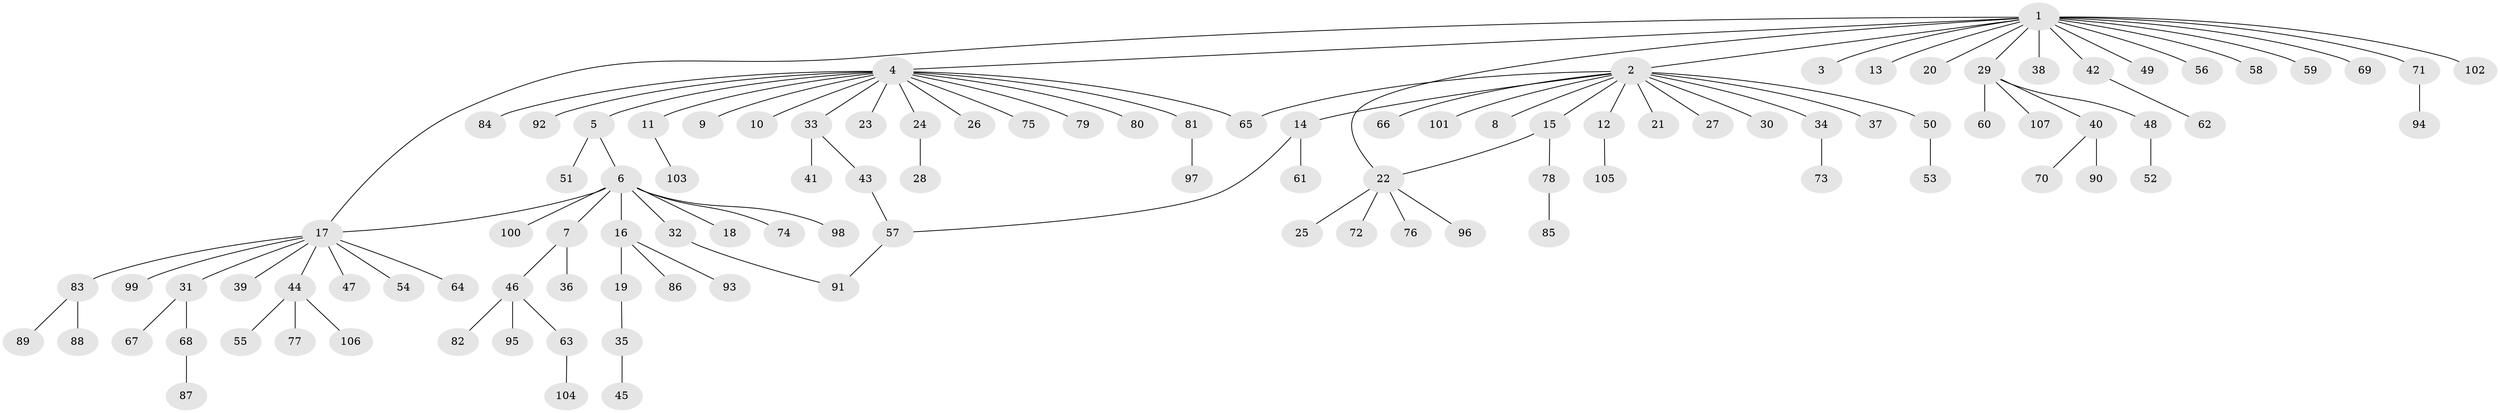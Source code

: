 // coarse degree distribution, {31: 0.023809523809523808, 1: 0.8095238095238095, 8: 0.023809523809523808, 2: 0.11904761904761904, 3: 0.023809523809523808}
// Generated by graph-tools (version 1.1) at 2025/18/03/04/25 18:18:08]
// undirected, 107 vertices, 111 edges
graph export_dot {
graph [start="1"]
  node [color=gray90,style=filled];
  1;
  2;
  3;
  4;
  5;
  6;
  7;
  8;
  9;
  10;
  11;
  12;
  13;
  14;
  15;
  16;
  17;
  18;
  19;
  20;
  21;
  22;
  23;
  24;
  25;
  26;
  27;
  28;
  29;
  30;
  31;
  32;
  33;
  34;
  35;
  36;
  37;
  38;
  39;
  40;
  41;
  42;
  43;
  44;
  45;
  46;
  47;
  48;
  49;
  50;
  51;
  52;
  53;
  54;
  55;
  56;
  57;
  58;
  59;
  60;
  61;
  62;
  63;
  64;
  65;
  66;
  67;
  68;
  69;
  70;
  71;
  72;
  73;
  74;
  75;
  76;
  77;
  78;
  79;
  80;
  81;
  82;
  83;
  84;
  85;
  86;
  87;
  88;
  89;
  90;
  91;
  92;
  93;
  94;
  95;
  96;
  97;
  98;
  99;
  100;
  101;
  102;
  103;
  104;
  105;
  106;
  107;
  1 -- 2;
  1 -- 3;
  1 -- 4;
  1 -- 13;
  1 -- 17;
  1 -- 20;
  1 -- 22;
  1 -- 29;
  1 -- 38;
  1 -- 42;
  1 -- 49;
  1 -- 56;
  1 -- 58;
  1 -- 59;
  1 -- 69;
  1 -- 71;
  1 -- 102;
  2 -- 8;
  2 -- 12;
  2 -- 14;
  2 -- 15;
  2 -- 21;
  2 -- 27;
  2 -- 30;
  2 -- 34;
  2 -- 37;
  2 -- 50;
  2 -- 65;
  2 -- 66;
  2 -- 101;
  4 -- 5;
  4 -- 9;
  4 -- 10;
  4 -- 11;
  4 -- 23;
  4 -- 24;
  4 -- 26;
  4 -- 33;
  4 -- 65;
  4 -- 75;
  4 -- 79;
  4 -- 80;
  4 -- 81;
  4 -- 84;
  4 -- 92;
  5 -- 6;
  5 -- 51;
  6 -- 7;
  6 -- 16;
  6 -- 17;
  6 -- 18;
  6 -- 32;
  6 -- 74;
  6 -- 98;
  6 -- 100;
  7 -- 36;
  7 -- 46;
  11 -- 103;
  12 -- 105;
  14 -- 57;
  14 -- 61;
  15 -- 22;
  15 -- 78;
  16 -- 19;
  16 -- 86;
  16 -- 93;
  17 -- 31;
  17 -- 39;
  17 -- 44;
  17 -- 47;
  17 -- 54;
  17 -- 64;
  17 -- 83;
  17 -- 99;
  19 -- 35;
  22 -- 25;
  22 -- 72;
  22 -- 76;
  22 -- 96;
  24 -- 28;
  29 -- 40;
  29 -- 48;
  29 -- 60;
  29 -- 107;
  31 -- 67;
  31 -- 68;
  32 -- 91;
  33 -- 41;
  33 -- 43;
  34 -- 73;
  35 -- 45;
  40 -- 70;
  40 -- 90;
  42 -- 62;
  43 -- 57;
  44 -- 55;
  44 -- 77;
  44 -- 106;
  46 -- 63;
  46 -- 82;
  46 -- 95;
  48 -- 52;
  50 -- 53;
  57 -- 91;
  63 -- 104;
  68 -- 87;
  71 -- 94;
  78 -- 85;
  81 -- 97;
  83 -- 88;
  83 -- 89;
}
